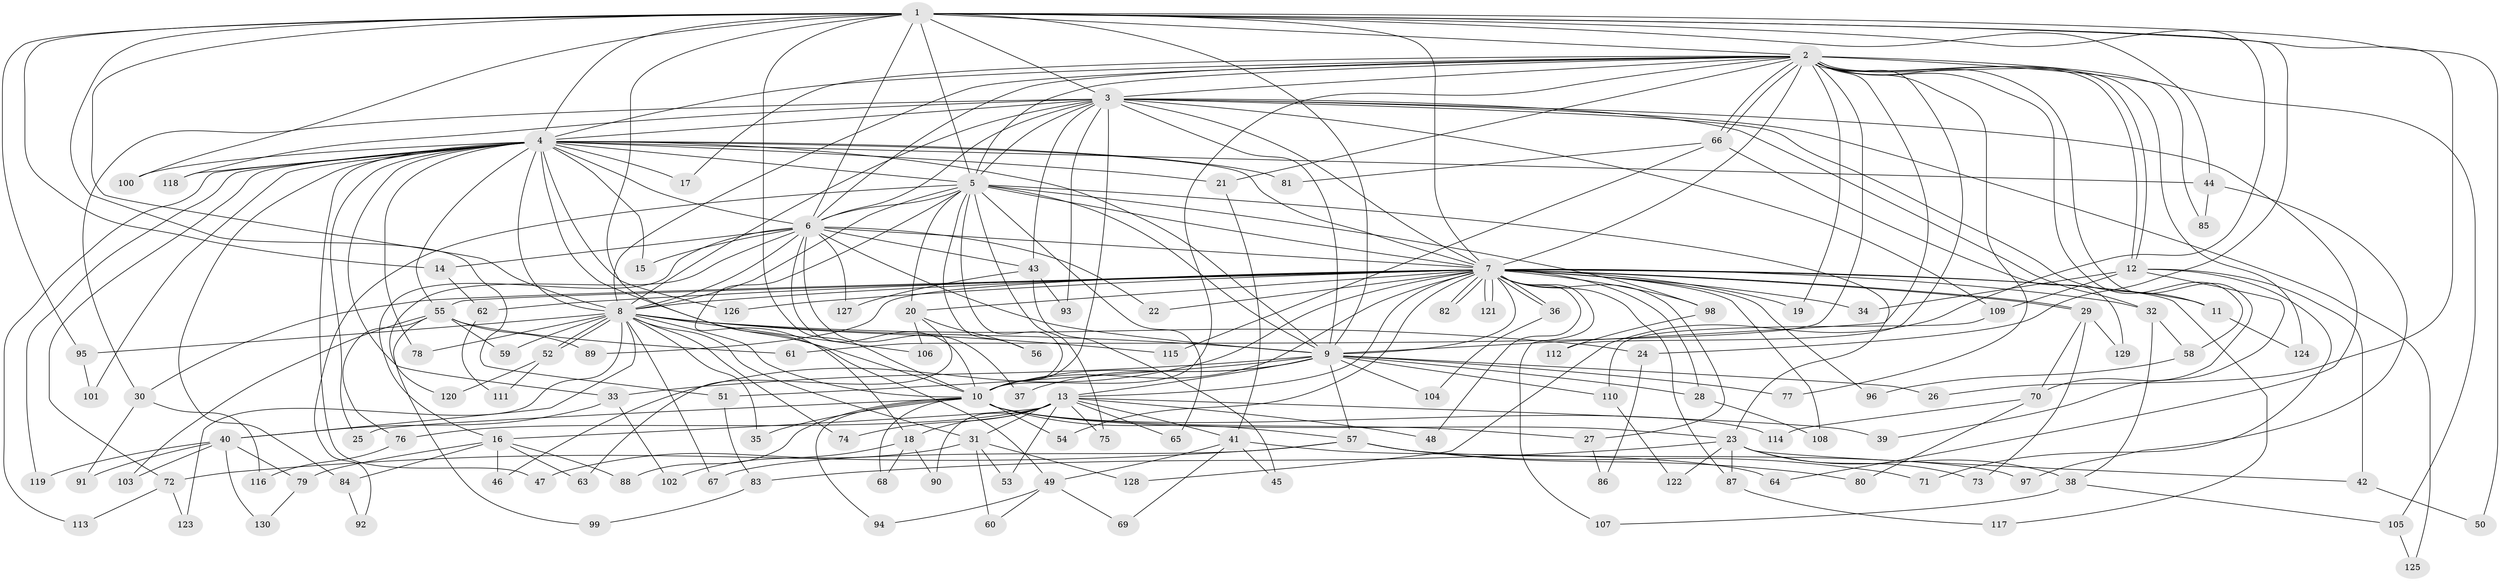 // coarse degree distribution, {11: 0.02564102564102564, 30: 0.02564102564102564, 8: 0.02564102564102564, 14: 0.02564102564102564, 18: 0.02564102564102564, 13: 0.02564102564102564, 6: 0.07692307692307693, 1: 0.1282051282051282, 4: 0.05128205128205128, 3: 0.15384615384615385, 2: 0.358974358974359, 7: 0.05128205128205128, 5: 0.02564102564102564}
// Generated by graph-tools (version 1.1) at 2025/17/03/04/25 18:17:22]
// undirected, 130 vertices, 285 edges
graph export_dot {
graph [start="1"]
  node [color=gray90,style=filled];
  1;
  2;
  3;
  4;
  5;
  6;
  7;
  8;
  9;
  10;
  11;
  12;
  13;
  14;
  15;
  16;
  17;
  18;
  19;
  20;
  21;
  22;
  23;
  24;
  25;
  26;
  27;
  28;
  29;
  30;
  31;
  32;
  33;
  34;
  35;
  36;
  37;
  38;
  39;
  40;
  41;
  42;
  43;
  44;
  45;
  46;
  47;
  48;
  49;
  50;
  51;
  52;
  53;
  54;
  55;
  56;
  57;
  58;
  59;
  60;
  61;
  62;
  63;
  64;
  65;
  66;
  67;
  68;
  69;
  70;
  71;
  72;
  73;
  74;
  75;
  76;
  77;
  78;
  79;
  80;
  81;
  82;
  83;
  84;
  85;
  86;
  87;
  88;
  89;
  90;
  91;
  92;
  93;
  94;
  95;
  96;
  97;
  98;
  99;
  100;
  101;
  102;
  103;
  104;
  105;
  106;
  107;
  108;
  109;
  110;
  111;
  112;
  113;
  114;
  115;
  116;
  117;
  118;
  119;
  120;
  121;
  122;
  123;
  124;
  125;
  126;
  127;
  128;
  129;
  130;
  1 -- 2;
  1 -- 3;
  1 -- 4;
  1 -- 5;
  1 -- 6;
  1 -- 7;
  1 -- 8;
  1 -- 9;
  1 -- 10;
  1 -- 14;
  1 -- 24;
  1 -- 26;
  1 -- 44;
  1 -- 49;
  1 -- 50;
  1 -- 51;
  1 -- 95;
  1 -- 100;
  1 -- 128;
  2 -- 3;
  2 -- 4;
  2 -- 5;
  2 -- 6;
  2 -- 7;
  2 -- 8;
  2 -- 9;
  2 -- 10;
  2 -- 12;
  2 -- 12;
  2 -- 17;
  2 -- 19;
  2 -- 21;
  2 -- 58;
  2 -- 61;
  2 -- 66;
  2 -- 66;
  2 -- 70;
  2 -- 77;
  2 -- 85;
  2 -- 105;
  2 -- 112;
  2 -- 124;
  3 -- 4;
  3 -- 5;
  3 -- 6;
  3 -- 7;
  3 -- 8;
  3 -- 9;
  3 -- 10;
  3 -- 11;
  3 -- 30;
  3 -- 32;
  3 -- 43;
  3 -- 64;
  3 -- 93;
  3 -- 109;
  3 -- 118;
  3 -- 125;
  4 -- 5;
  4 -- 6;
  4 -- 7;
  4 -- 8;
  4 -- 9;
  4 -- 10;
  4 -- 15;
  4 -- 17;
  4 -- 21;
  4 -- 25;
  4 -- 33;
  4 -- 44;
  4 -- 47;
  4 -- 55;
  4 -- 72;
  4 -- 78;
  4 -- 81;
  4 -- 84;
  4 -- 100;
  4 -- 101;
  4 -- 113;
  4 -- 118;
  4 -- 119;
  4 -- 126;
  5 -- 6;
  5 -- 7;
  5 -- 8;
  5 -- 9;
  5 -- 10;
  5 -- 18;
  5 -- 20;
  5 -- 23;
  5 -- 56;
  5 -- 65;
  5 -- 75;
  5 -- 92;
  5 -- 98;
  6 -- 7;
  6 -- 8;
  6 -- 9;
  6 -- 10;
  6 -- 14;
  6 -- 15;
  6 -- 16;
  6 -- 22;
  6 -- 37;
  6 -- 43;
  6 -- 120;
  6 -- 127;
  7 -- 8;
  7 -- 9;
  7 -- 10;
  7 -- 11;
  7 -- 13;
  7 -- 19;
  7 -- 20;
  7 -- 22;
  7 -- 27;
  7 -- 28;
  7 -- 29;
  7 -- 29;
  7 -- 30;
  7 -- 32;
  7 -- 34;
  7 -- 36;
  7 -- 36;
  7 -- 46;
  7 -- 48;
  7 -- 54;
  7 -- 55;
  7 -- 62;
  7 -- 82;
  7 -- 82;
  7 -- 87;
  7 -- 89;
  7 -- 96;
  7 -- 98;
  7 -- 107;
  7 -- 108;
  7 -- 117;
  7 -- 121;
  7 -- 121;
  7 -- 126;
  8 -- 9;
  8 -- 10;
  8 -- 24;
  8 -- 31;
  8 -- 35;
  8 -- 40;
  8 -- 52;
  8 -- 52;
  8 -- 59;
  8 -- 67;
  8 -- 74;
  8 -- 78;
  8 -- 95;
  8 -- 106;
  8 -- 115;
  8 -- 123;
  9 -- 10;
  9 -- 13;
  9 -- 26;
  9 -- 28;
  9 -- 33;
  9 -- 37;
  9 -- 51;
  9 -- 57;
  9 -- 77;
  9 -- 104;
  9 -- 110;
  10 -- 23;
  10 -- 25;
  10 -- 27;
  10 -- 35;
  10 -- 54;
  10 -- 57;
  10 -- 68;
  10 -- 88;
  10 -- 94;
  10 -- 114;
  11 -- 124;
  12 -- 34;
  12 -- 39;
  12 -- 42;
  12 -- 71;
  12 -- 109;
  13 -- 16;
  13 -- 18;
  13 -- 31;
  13 -- 39;
  13 -- 41;
  13 -- 48;
  13 -- 53;
  13 -- 65;
  13 -- 74;
  13 -- 75;
  13 -- 76;
  13 -- 90;
  14 -- 62;
  16 -- 46;
  16 -- 63;
  16 -- 79;
  16 -- 84;
  16 -- 88;
  18 -- 68;
  18 -- 90;
  18 -- 102;
  20 -- 56;
  20 -- 63;
  20 -- 106;
  21 -- 41;
  23 -- 38;
  23 -- 42;
  23 -- 73;
  23 -- 83;
  23 -- 87;
  23 -- 122;
  24 -- 86;
  27 -- 86;
  28 -- 108;
  29 -- 70;
  29 -- 73;
  29 -- 129;
  30 -- 91;
  30 -- 116;
  31 -- 47;
  31 -- 53;
  31 -- 60;
  31 -- 128;
  32 -- 38;
  32 -- 58;
  33 -- 40;
  33 -- 102;
  36 -- 104;
  38 -- 105;
  38 -- 107;
  40 -- 79;
  40 -- 91;
  40 -- 103;
  40 -- 119;
  40 -- 130;
  41 -- 45;
  41 -- 49;
  41 -- 64;
  41 -- 69;
  42 -- 50;
  43 -- 45;
  43 -- 93;
  43 -- 127;
  44 -- 85;
  44 -- 97;
  49 -- 60;
  49 -- 69;
  49 -- 94;
  51 -- 83;
  52 -- 111;
  52 -- 120;
  55 -- 59;
  55 -- 61;
  55 -- 76;
  55 -- 89;
  55 -- 99;
  55 -- 103;
  57 -- 67;
  57 -- 71;
  57 -- 72;
  57 -- 80;
  57 -- 97;
  58 -- 96;
  62 -- 111;
  66 -- 81;
  66 -- 115;
  66 -- 129;
  70 -- 80;
  70 -- 114;
  72 -- 113;
  72 -- 123;
  76 -- 116;
  79 -- 130;
  83 -- 99;
  84 -- 92;
  87 -- 117;
  95 -- 101;
  98 -- 112;
  105 -- 125;
  109 -- 110;
  110 -- 122;
}
